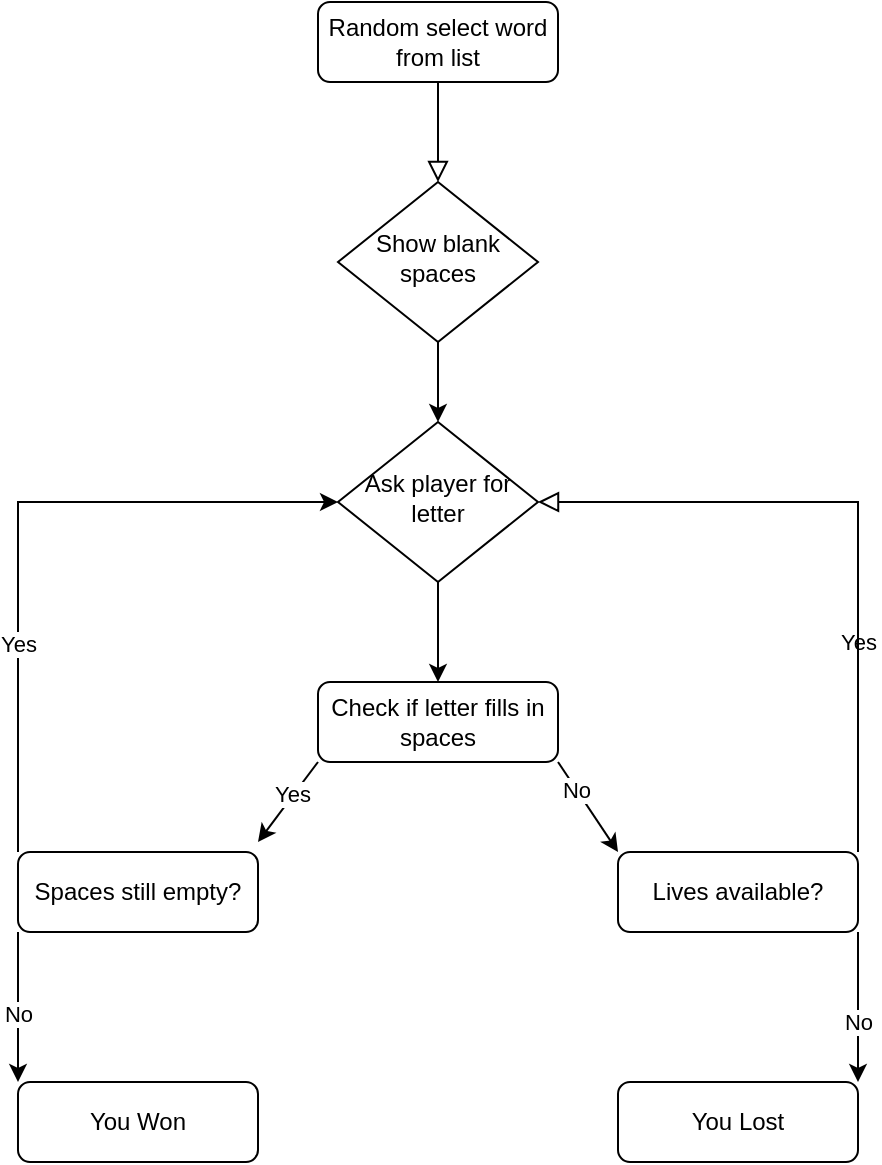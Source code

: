 <mxfile>
    <diagram id="C5RBs43oDa-KdzZeNtuy" name="Page-1">
        <mxGraphModel dx="1078" dy="354" grid="1" gridSize="10" guides="1" tooltips="1" connect="1" arrows="1" fold="1" page="1" pageScale="1" pageWidth="827" pageHeight="1169" math="0" shadow="0">
            <root>
                <mxCell id="WIyWlLk6GJQsqaUBKTNV-0"/>
                <mxCell id="WIyWlLk6GJQsqaUBKTNV-1" parent="WIyWlLk6GJQsqaUBKTNV-0"/>
                <mxCell id="WIyWlLk6GJQsqaUBKTNV-2" value="" style="rounded=0;html=1;jettySize=auto;orthogonalLoop=1;fontSize=11;endArrow=block;endFill=0;endSize=8;strokeWidth=1;shadow=0;labelBackgroundColor=none;edgeStyle=orthogonalEdgeStyle;" parent="WIyWlLk6GJQsqaUBKTNV-1" source="WIyWlLk6GJQsqaUBKTNV-3" target="WIyWlLk6GJQsqaUBKTNV-6" edge="1">
                    <mxGeometry relative="1" as="geometry"/>
                </mxCell>
                <mxCell id="WIyWlLk6GJQsqaUBKTNV-3" value="Random select word from list" style="rounded=1;whiteSpace=wrap;html=1;fontSize=12;glass=0;strokeWidth=1;shadow=0;" parent="WIyWlLk6GJQsqaUBKTNV-1" vertex="1">
                    <mxGeometry x="353" y="80" width="120" height="40" as="geometry"/>
                </mxCell>
                <mxCell id="WIyWlLk6GJQsqaUBKTNV-6" value="Show blank spaces" style="rhombus;whiteSpace=wrap;html=1;shadow=0;fontFamily=Helvetica;fontSize=12;align=center;strokeWidth=1;spacing=6;spacingTop=-4;" parent="WIyWlLk6GJQsqaUBKTNV-1" vertex="1">
                    <mxGeometry x="363" y="170" width="100" height="80" as="geometry"/>
                </mxCell>
                <mxCell id="WIyWlLk6GJQsqaUBKTNV-7" value="Lives available?" style="rounded=1;whiteSpace=wrap;html=1;fontSize=12;glass=0;strokeWidth=1;shadow=0;" parent="WIyWlLk6GJQsqaUBKTNV-1" vertex="1">
                    <mxGeometry x="503" y="505" width="120" height="40" as="geometry"/>
                </mxCell>
                <mxCell id="WIyWlLk6GJQsqaUBKTNV-10" value="Ask player for letter" style="rhombus;whiteSpace=wrap;html=1;shadow=0;fontFamily=Helvetica;fontSize=12;align=center;strokeWidth=1;spacing=6;spacingTop=-4;" parent="WIyWlLk6GJQsqaUBKTNV-1" vertex="1">
                    <mxGeometry x="363" y="290" width="100" height="80" as="geometry"/>
                </mxCell>
                <mxCell id="WIyWlLk6GJQsqaUBKTNV-11" value="Check if letter fills in spaces" style="rounded=1;whiteSpace=wrap;html=1;fontSize=12;glass=0;strokeWidth=1;shadow=0;" parent="WIyWlLk6GJQsqaUBKTNV-1" vertex="1">
                    <mxGeometry x="353" y="420" width="120" height="40" as="geometry"/>
                </mxCell>
                <mxCell id="WIyWlLk6GJQsqaUBKTNV-12" value="Spaces still empty?" style="rounded=1;whiteSpace=wrap;html=1;fontSize=12;glass=0;strokeWidth=1;shadow=0;" parent="WIyWlLk6GJQsqaUBKTNV-1" vertex="1">
                    <mxGeometry x="203" y="505" width="120" height="40" as="geometry"/>
                </mxCell>
                <mxCell id="ETyW5EKcjv00ur8PwIvB-1" value="" style="endArrow=classic;html=1;rounded=0;exitX=0;exitY=0;exitDx=0;exitDy=0;entryX=0;entryY=0.5;entryDx=0;entryDy=0;edgeStyle=orthogonalEdgeStyle;" parent="WIyWlLk6GJQsqaUBKTNV-1" source="WIyWlLk6GJQsqaUBKTNV-12" target="WIyWlLk6GJQsqaUBKTNV-10" edge="1">
                    <mxGeometry width="50" height="50" relative="1" as="geometry">
                        <mxPoint x="503" y="420" as="sourcePoint"/>
                        <mxPoint x="553" y="370" as="targetPoint"/>
                    </mxGeometry>
                </mxCell>
                <mxCell id="ETyW5EKcjv00ur8PwIvB-11" value="Yes" style="edgeLabel;html=1;align=center;verticalAlign=middle;resizable=0;points=[];" parent="ETyW5EKcjv00ur8PwIvB-1" vertex="1" connectable="0">
                    <mxGeometry x="-0.429" y="1" relative="1" as="geometry">
                        <mxPoint x="1" y="-9" as="offset"/>
                    </mxGeometry>
                </mxCell>
                <mxCell id="ETyW5EKcjv00ur8PwIvB-2" value="" style="endArrow=classic;html=1;rounded=0;exitX=1;exitY=1;exitDx=0;exitDy=0;entryX=0;entryY=0;entryDx=0;entryDy=0;" parent="WIyWlLk6GJQsqaUBKTNV-1" source="WIyWlLk6GJQsqaUBKTNV-11" target="WIyWlLk6GJQsqaUBKTNV-7" edge="1">
                    <mxGeometry width="50" height="50" relative="1" as="geometry">
                        <mxPoint x="503" y="420" as="sourcePoint"/>
                        <mxPoint x="553" y="370" as="targetPoint"/>
                    </mxGeometry>
                </mxCell>
                <mxCell id="ETyW5EKcjv00ur8PwIvB-25" value="No" style="edgeLabel;html=1;align=center;verticalAlign=middle;resizable=0;points=[];" parent="ETyW5EKcjv00ur8PwIvB-2" vertex="1" connectable="0">
                    <mxGeometry x="-0.392" relative="1" as="geometry">
                        <mxPoint as="offset"/>
                    </mxGeometry>
                </mxCell>
                <mxCell id="ETyW5EKcjv00ur8PwIvB-5" value="Yes" style="rounded=0;html=1;jettySize=auto;orthogonalLoop=1;fontSize=11;endArrow=block;endFill=0;endSize=8;strokeWidth=1;shadow=0;labelBackgroundColor=none;edgeStyle=orthogonalEdgeStyle;entryX=1;entryY=0.5;entryDx=0;entryDy=0;exitX=1;exitY=0;exitDx=0;exitDy=0;" parent="WIyWlLk6GJQsqaUBKTNV-1" source="WIyWlLk6GJQsqaUBKTNV-7" target="WIyWlLk6GJQsqaUBKTNV-10" edge="1">
                    <mxGeometry x="-0.373" relative="1" as="geometry">
                        <mxPoint as="offset"/>
                        <mxPoint x="653" y="340" as="sourcePoint"/>
                        <mxPoint x="393" y="430" as="targetPoint"/>
                        <Array as="points">
                            <mxPoint x="623" y="330"/>
                        </Array>
                    </mxGeometry>
                </mxCell>
                <mxCell id="ETyW5EKcjv00ur8PwIvB-13" value="" style="endArrow=classic;html=1;rounded=0;exitX=0;exitY=1;exitDx=0;exitDy=0;" parent="WIyWlLk6GJQsqaUBKTNV-1" source="WIyWlLk6GJQsqaUBKTNV-11" edge="1">
                    <mxGeometry width="50" height="50" relative="1" as="geometry">
                        <mxPoint x="613" y="390" as="sourcePoint"/>
                        <mxPoint x="323" y="500" as="targetPoint"/>
                    </mxGeometry>
                </mxCell>
                <mxCell id="ETyW5EKcjv00ur8PwIvB-24" value="Yes" style="edgeLabel;html=1;align=center;verticalAlign=middle;resizable=0;points=[];" parent="ETyW5EKcjv00ur8PwIvB-13" vertex="1" connectable="0">
                    <mxGeometry x="-0.169" y="-1" relative="1" as="geometry">
                        <mxPoint as="offset"/>
                    </mxGeometry>
                </mxCell>
                <mxCell id="ETyW5EKcjv00ur8PwIvB-14" value="You Won" style="rounded=1;whiteSpace=wrap;html=1;fontSize=12;glass=0;strokeWidth=1;shadow=0;" parent="WIyWlLk6GJQsqaUBKTNV-1" vertex="1">
                    <mxGeometry x="203" y="620" width="120" height="40" as="geometry"/>
                </mxCell>
                <mxCell id="ETyW5EKcjv00ur8PwIvB-15" value="" style="endArrow=classic;html=1;rounded=0;exitX=0;exitY=1;exitDx=0;exitDy=0;entryX=0;entryY=0;entryDx=0;entryDy=0;edgeStyle=orthogonalEdgeStyle;" parent="WIyWlLk6GJQsqaUBKTNV-1" source="WIyWlLk6GJQsqaUBKTNV-12" target="ETyW5EKcjv00ur8PwIvB-14" edge="1">
                    <mxGeometry width="50" height="50" relative="1" as="geometry">
                        <mxPoint x="213" y="515" as="sourcePoint"/>
                        <mxPoint x="343" y="340" as="targetPoint"/>
                    </mxGeometry>
                </mxCell>
                <mxCell id="ETyW5EKcjv00ur8PwIvB-16" value="No" style="edgeLabel;html=1;align=center;verticalAlign=middle;resizable=0;points=[];" parent="ETyW5EKcjv00ur8PwIvB-15" vertex="1" connectable="0">
                    <mxGeometry x="-0.429" y="1" relative="1" as="geometry">
                        <mxPoint x="-1" y="19" as="offset"/>
                    </mxGeometry>
                </mxCell>
                <mxCell id="ETyW5EKcjv00ur8PwIvB-17" value="You Lost" style="rounded=1;whiteSpace=wrap;html=1;fontSize=12;glass=0;strokeWidth=1;shadow=0;" parent="WIyWlLk6GJQsqaUBKTNV-1" vertex="1">
                    <mxGeometry x="503" y="620" width="120" height="40" as="geometry"/>
                </mxCell>
                <mxCell id="ETyW5EKcjv00ur8PwIvB-18" value="" style="endArrow=classic;html=1;rounded=0;entryX=1;entryY=0;entryDx=0;entryDy=0;edgeStyle=orthogonalEdgeStyle;" parent="WIyWlLk6GJQsqaUBKTNV-1" source="WIyWlLk6GJQsqaUBKTNV-7" target="ETyW5EKcjv00ur8PwIvB-17" edge="1">
                    <mxGeometry width="50" height="50" relative="1" as="geometry">
                        <mxPoint x="673" y="630" as="sourcePoint"/>
                        <mxPoint x="723" y="580" as="targetPoint"/>
                        <Array as="points">
                            <mxPoint x="623" y="580"/>
                            <mxPoint x="623" y="580"/>
                        </Array>
                    </mxGeometry>
                </mxCell>
                <mxCell id="ETyW5EKcjv00ur8PwIvB-21" value="No" style="edgeLabel;html=1;align=center;verticalAlign=middle;resizable=0;points=[];" parent="ETyW5EKcjv00ur8PwIvB-18" vertex="1" connectable="0">
                    <mxGeometry x="-0.074" y="1" relative="1" as="geometry">
                        <mxPoint x="-1" y="10" as="offset"/>
                    </mxGeometry>
                </mxCell>
                <mxCell id="ETyW5EKcjv00ur8PwIvB-22" value="" style="endArrow=classic;html=1;rounded=0;exitX=0.5;exitY=1;exitDx=0;exitDy=0;entryX=0.5;entryY=0;entryDx=0;entryDy=0;" parent="WIyWlLk6GJQsqaUBKTNV-1" source="WIyWlLk6GJQsqaUBKTNV-6" target="WIyWlLk6GJQsqaUBKTNV-10" edge="1">
                    <mxGeometry width="50" height="50" relative="1" as="geometry">
                        <mxPoint x="473" y="440" as="sourcePoint"/>
                        <mxPoint x="523" y="390" as="targetPoint"/>
                    </mxGeometry>
                </mxCell>
                <mxCell id="ETyW5EKcjv00ur8PwIvB-23" value="" style="endArrow=classic;html=1;rounded=0;exitX=0.5;exitY=1;exitDx=0;exitDy=0;entryX=0.5;entryY=0;entryDx=0;entryDy=0;" parent="WIyWlLk6GJQsqaUBKTNV-1" source="WIyWlLk6GJQsqaUBKTNV-10" target="WIyWlLk6GJQsqaUBKTNV-11" edge="1">
                    <mxGeometry width="50" height="50" relative="1" as="geometry">
                        <mxPoint x="473" y="440" as="sourcePoint"/>
                        <mxPoint x="523" y="390" as="targetPoint"/>
                    </mxGeometry>
                </mxCell>
            </root>
        </mxGraphModel>
    </diagram>
</mxfile>